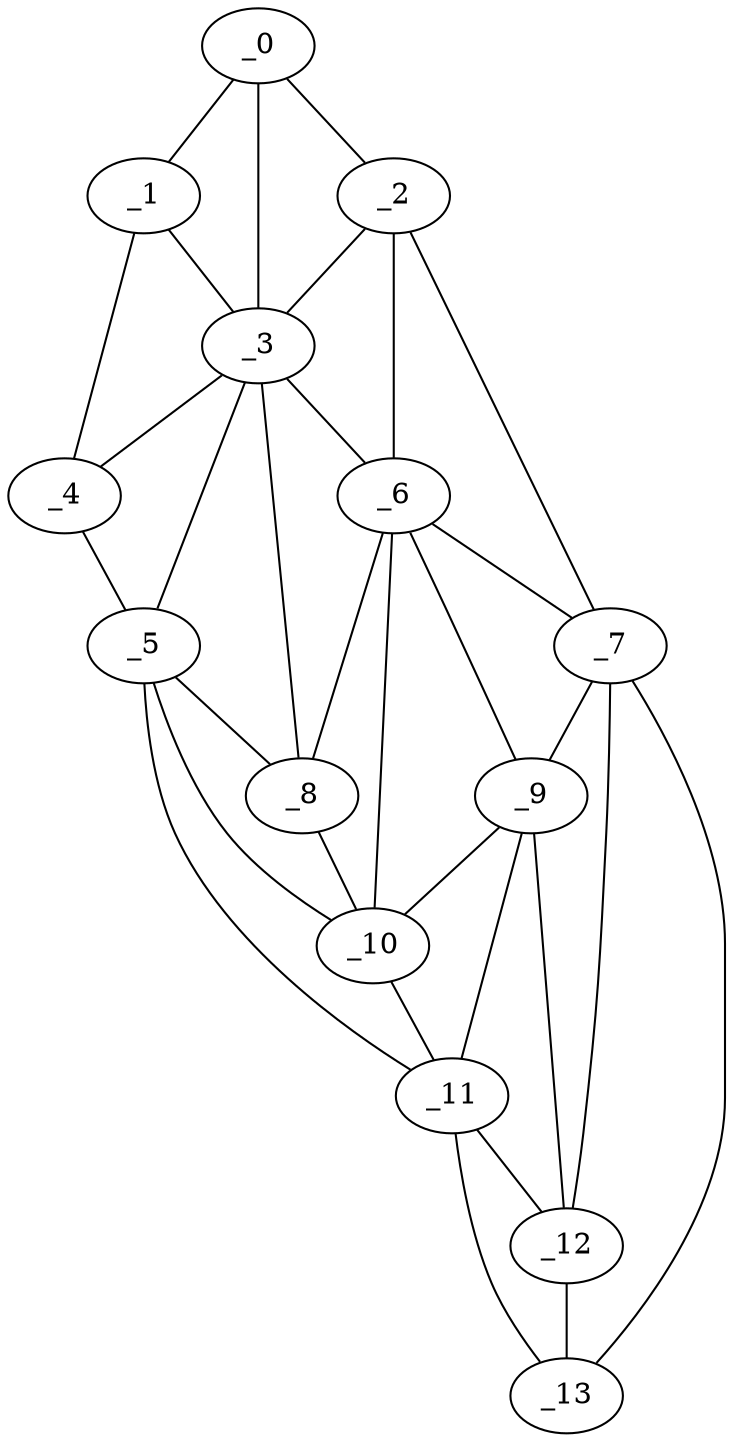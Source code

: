 graph "obj51__305.gxl" {
	_0	 [x=15,
		y=76];
	_1	 [x=20,
		y=82];
	_0 -- _1	 [valence=1];
	_2	 [x=47,
		y=2];
	_0 -- _2	 [valence=1];
	_3	 [x=55,
		y=87];
	_0 -- _3	 [valence=1];
	_1 -- _3	 [valence=2];
	_4	 [x=58,
		y=124];
	_1 -- _4	 [valence=1];
	_2 -- _3	 [valence=1];
	_6	 [x=80,
		y=72];
	_2 -- _6	 [valence=2];
	_7	 [x=83,
		y=8];
	_2 -- _7	 [valence=1];
	_3 -- _4	 [valence=2];
	_5	 [x=79,
		y=112];
	_3 -- _5	 [valence=1];
	_3 -- _6	 [valence=2];
	_8	 [x=83,
		y=104];
	_3 -- _8	 [valence=2];
	_4 -- _5	 [valence=1];
	_5 -- _8	 [valence=2];
	_10	 [x=93,
		y=103];
	_5 -- _10	 [valence=2];
	_11	 [x=114,
		y=92];
	_5 -- _11	 [valence=1];
	_6 -- _7	 [valence=2];
	_6 -- _8	 [valence=1];
	_9	 [x=89,
		y=67];
	_6 -- _9	 [valence=1];
	_6 -- _10	 [valence=2];
	_7 -- _9	 [valence=2];
	_12	 [x=116,
		y=52];
	_7 -- _12	 [valence=1];
	_13	 [x=118,
		y=48];
	_7 -- _13	 [valence=1];
	_8 -- _10	 [valence=1];
	_9 -- _10	 [valence=2];
	_9 -- _11	 [valence=2];
	_9 -- _12	 [valence=2];
	_10 -- _11	 [valence=2];
	_11 -- _12	 [valence=1];
	_11 -- _13	 [valence=1];
	_12 -- _13	 [valence=2];
}
